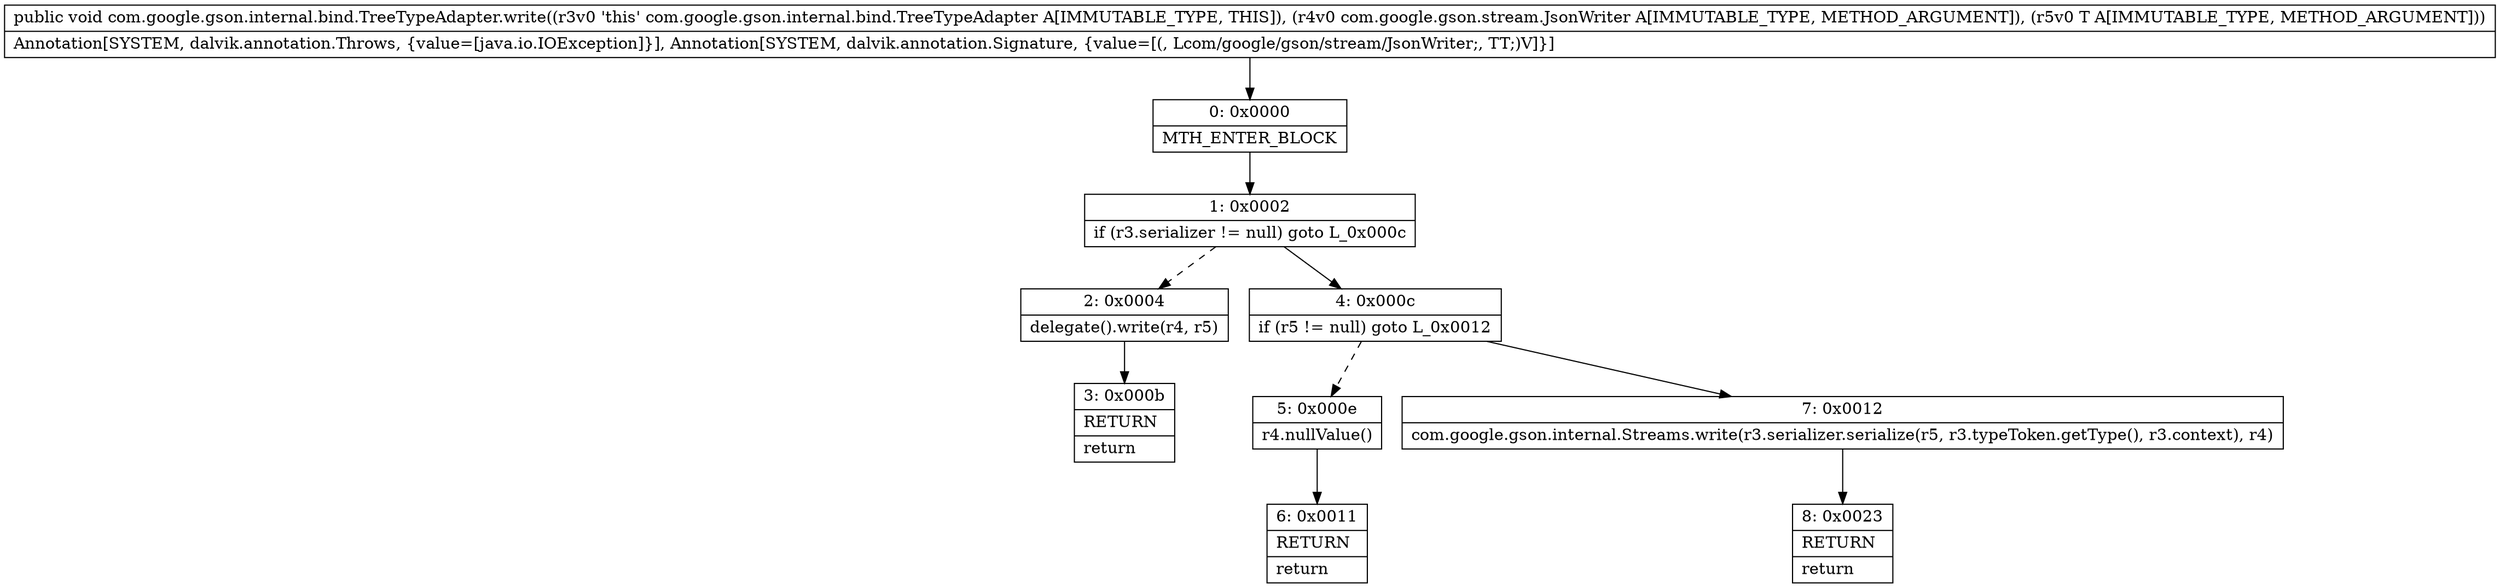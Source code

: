 digraph "CFG forcom.google.gson.internal.bind.TreeTypeAdapter.write(Lcom\/google\/gson\/stream\/JsonWriter;Ljava\/lang\/Object;)V" {
Node_0 [shape=record,label="{0\:\ 0x0000|MTH_ENTER_BLOCK\l}"];
Node_1 [shape=record,label="{1\:\ 0x0002|if (r3.serializer != null) goto L_0x000c\l}"];
Node_2 [shape=record,label="{2\:\ 0x0004|delegate().write(r4, r5)\l}"];
Node_3 [shape=record,label="{3\:\ 0x000b|RETURN\l|return\l}"];
Node_4 [shape=record,label="{4\:\ 0x000c|if (r5 != null) goto L_0x0012\l}"];
Node_5 [shape=record,label="{5\:\ 0x000e|r4.nullValue()\l}"];
Node_6 [shape=record,label="{6\:\ 0x0011|RETURN\l|return\l}"];
Node_7 [shape=record,label="{7\:\ 0x0012|com.google.gson.internal.Streams.write(r3.serializer.serialize(r5, r3.typeToken.getType(), r3.context), r4)\l}"];
Node_8 [shape=record,label="{8\:\ 0x0023|RETURN\l|return\l}"];
MethodNode[shape=record,label="{public void com.google.gson.internal.bind.TreeTypeAdapter.write((r3v0 'this' com.google.gson.internal.bind.TreeTypeAdapter A[IMMUTABLE_TYPE, THIS]), (r4v0 com.google.gson.stream.JsonWriter A[IMMUTABLE_TYPE, METHOD_ARGUMENT]), (r5v0 T A[IMMUTABLE_TYPE, METHOD_ARGUMENT]))  | Annotation[SYSTEM, dalvik.annotation.Throws, \{value=[java.io.IOException]\}], Annotation[SYSTEM, dalvik.annotation.Signature, \{value=[(, Lcom\/google\/gson\/stream\/JsonWriter;, TT;)V]\}]\l}"];
MethodNode -> Node_0;
Node_0 -> Node_1;
Node_1 -> Node_2[style=dashed];
Node_1 -> Node_4;
Node_2 -> Node_3;
Node_4 -> Node_5[style=dashed];
Node_4 -> Node_7;
Node_5 -> Node_6;
Node_7 -> Node_8;
}

